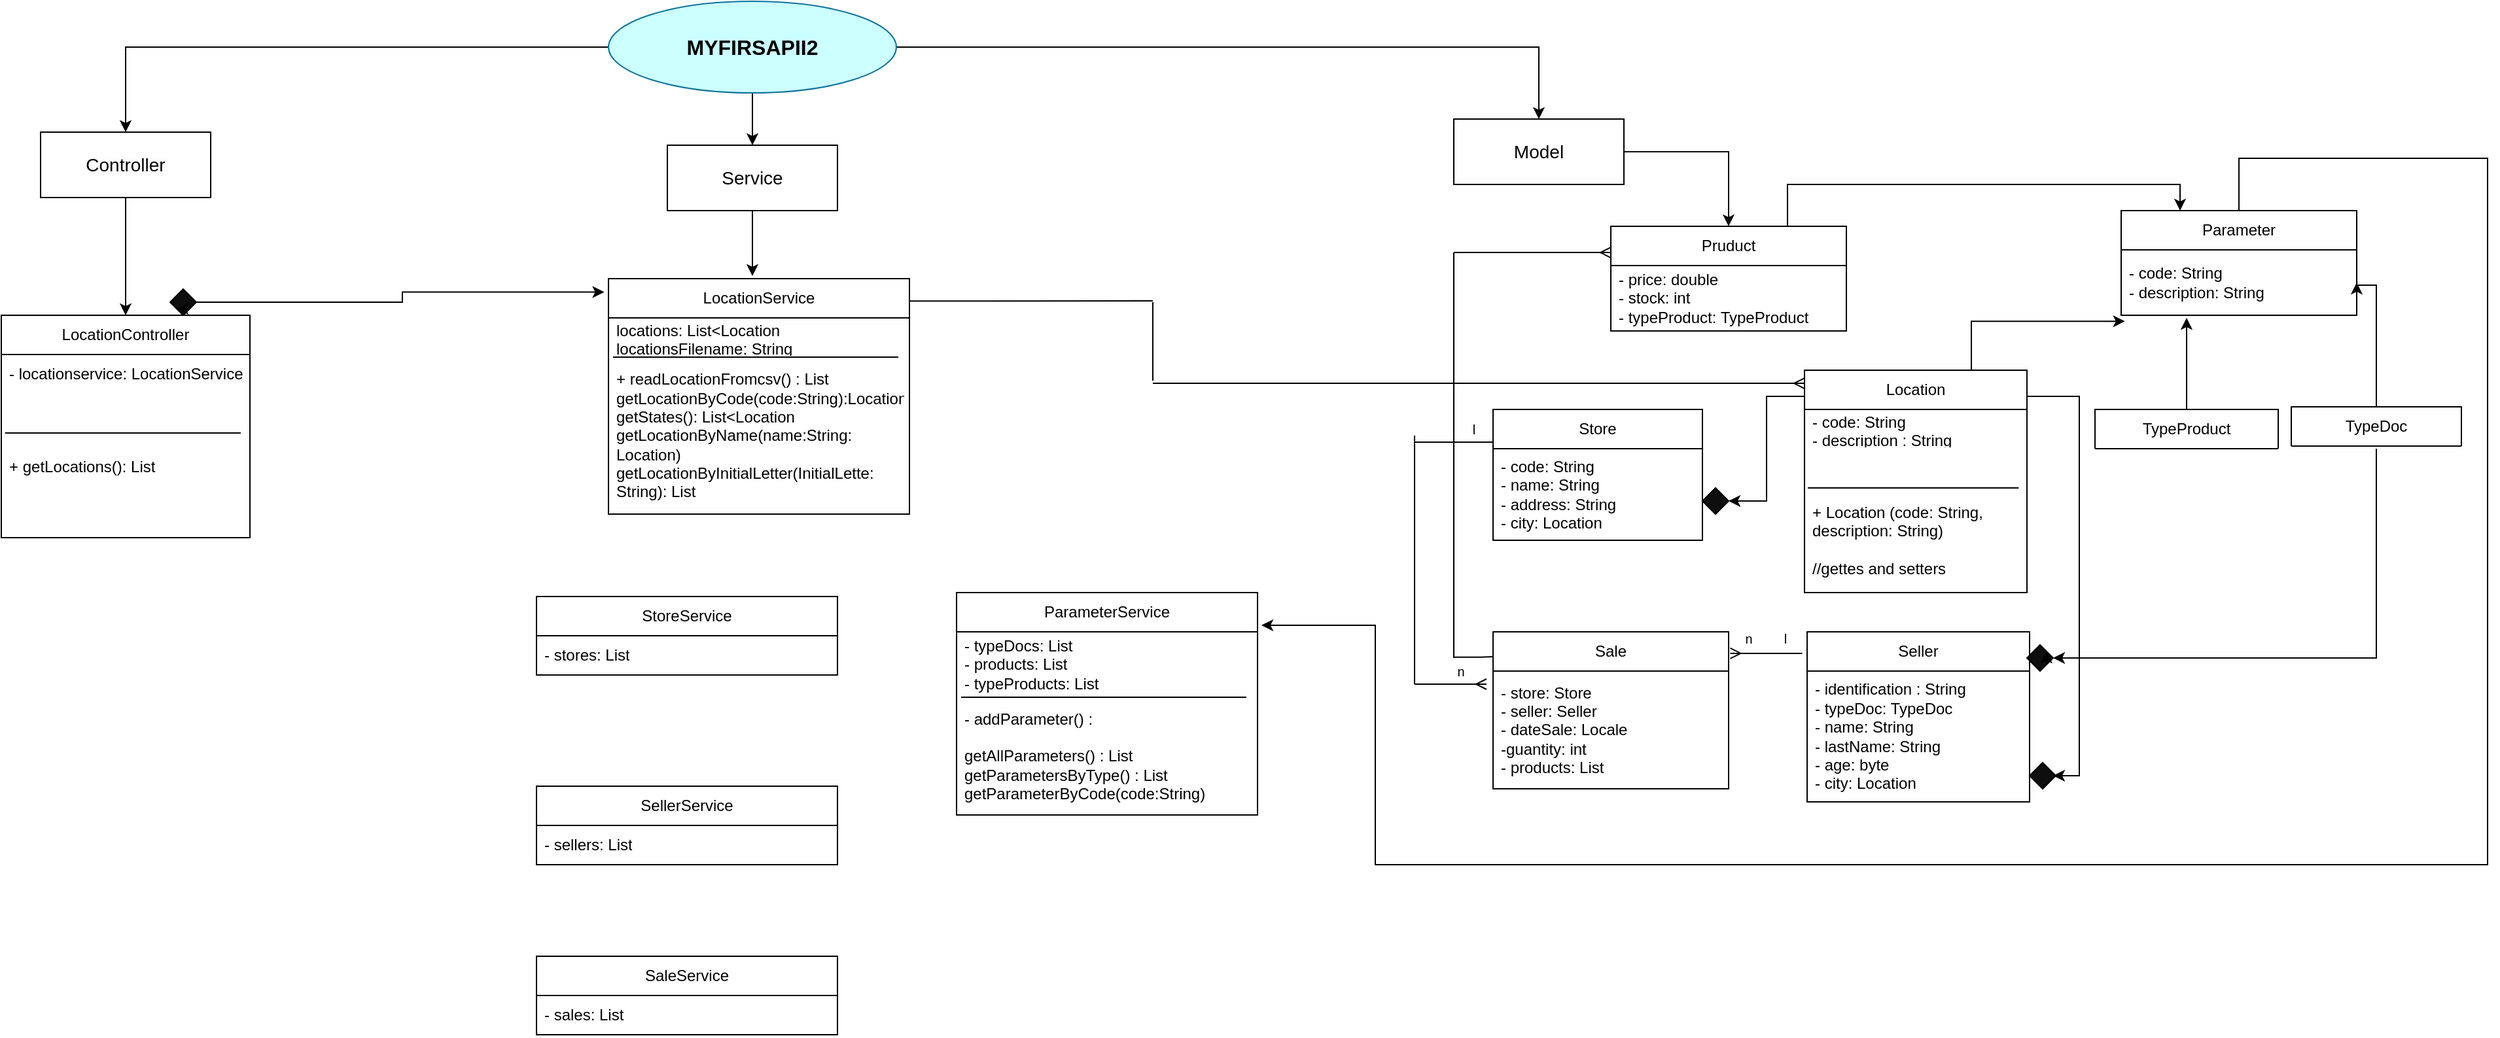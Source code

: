<mxfile version="26.2.14">
  <diagram name="Página-1" id="2McxQtOI3PiDvZUAISbN">
    <mxGraphModel dx="2889" dy="1085" grid="1" gridSize="8" guides="1" tooltips="1" connect="1" arrows="1" fold="1" page="1" pageScale="1" pageWidth="1169" pageHeight="827" math="0" shadow="0">
      <root>
        <mxCell id="0" />
        <mxCell id="1" parent="0" />
        <mxCell id="vCYi2XaUvvBDvqvVBY6Y-107" style="edgeStyle=orthogonalEdgeStyle;rounded=0;orthogonalLoop=1;jettySize=auto;html=1;entryX=0.5;entryY=0;entryDx=0;entryDy=0;" edge="1" parent="1" source="vCYi2XaUvvBDvqvVBY6Y-110" target="vCYi2XaUvvBDvqvVBY6Y-113">
          <mxGeometry relative="1" as="geometry" />
        </mxCell>
        <mxCell id="vCYi2XaUvvBDvqvVBY6Y-108" style="edgeStyle=orthogonalEdgeStyle;rounded=0;orthogonalLoop=1;jettySize=auto;html=1;entryX=0.5;entryY=0;entryDx=0;entryDy=0;" edge="1" parent="1" source="vCYi2XaUvvBDvqvVBY6Y-110" target="vCYi2XaUvvBDvqvVBY6Y-115">
          <mxGeometry relative="1" as="geometry" />
        </mxCell>
        <mxCell id="vCYi2XaUvvBDvqvVBY6Y-109" style="edgeStyle=orthogonalEdgeStyle;rounded=0;orthogonalLoop=1;jettySize=auto;html=1;entryX=0.5;entryY=0;entryDx=0;entryDy=0;" edge="1" parent="1" source="vCYi2XaUvvBDvqvVBY6Y-110" target="vCYi2XaUvvBDvqvVBY6Y-112">
          <mxGeometry relative="1" as="geometry" />
        </mxCell>
        <mxCell id="vCYi2XaUvvBDvqvVBY6Y-110" value="&lt;b&gt;&lt;font style=&quot;font-size: 16px;&quot;&gt;MYFIRSAPII2&lt;/font&gt;&lt;/b&gt;" style="ellipse;whiteSpace=wrap;html=1;fillColor=#CCFFFF;strokeColor=#10739e;" vertex="1" parent="1">
          <mxGeometry x="312" y="48" width="220" height="70" as="geometry" />
        </mxCell>
        <mxCell id="vCYi2XaUvvBDvqvVBY6Y-111" style="edgeStyle=orthogonalEdgeStyle;rounded=0;orthogonalLoop=1;jettySize=auto;html=1;exitX=0.5;exitY=1;exitDx=0;exitDy=0;entryX=0.5;entryY=0;entryDx=0;entryDy=0;" edge="1" parent="1" source="vCYi2XaUvvBDvqvVBY6Y-112" target="vCYi2XaUvvBDvqvVBY6Y-141">
          <mxGeometry relative="1" as="geometry" />
        </mxCell>
        <mxCell id="vCYi2XaUvvBDvqvVBY6Y-112" value="&lt;font style=&quot;font-size: 14px;&quot;&gt;Controller&lt;/font&gt;" style="rounded=0;whiteSpace=wrap;html=1;" vertex="1" parent="1">
          <mxGeometry x="-122" y="148" width="130" height="50" as="geometry" />
        </mxCell>
        <mxCell id="vCYi2XaUvvBDvqvVBY6Y-113" value="&lt;font style=&quot;font-size: 14px;&quot;&gt;Service&lt;/font&gt;" style="rounded=0;whiteSpace=wrap;html=1;" vertex="1" parent="1">
          <mxGeometry x="357" y="158" width="130" height="50" as="geometry" />
        </mxCell>
        <mxCell id="vCYi2XaUvvBDvqvVBY6Y-114" style="edgeStyle=orthogonalEdgeStyle;rounded=0;orthogonalLoop=1;jettySize=auto;html=1;exitX=1;exitY=0.5;exitDx=0;exitDy=0;entryX=0.5;entryY=0;entryDx=0;entryDy=0;strokeColor=#0E0E0E;fillColor=#0E0E0E;" edge="1" parent="1" source="vCYi2XaUvvBDvqvVBY6Y-115" target="vCYi2XaUvvBDvqvVBY6Y-160">
          <mxGeometry relative="1" as="geometry" />
        </mxCell>
        <mxCell id="vCYi2XaUvvBDvqvVBY6Y-115" value="&lt;font style=&quot;font-size: 14px;&quot;&gt;Model&lt;/font&gt;" style="rounded=0;whiteSpace=wrap;html=1;" vertex="1" parent="1">
          <mxGeometry x="958" y="138" width="130" height="50" as="geometry" />
        </mxCell>
        <mxCell id="vCYi2XaUvvBDvqvVBY6Y-116" style="edgeStyle=orthogonalEdgeStyle;rounded=0;orthogonalLoop=1;jettySize=auto;html=1;exitX=1;exitY=0;exitDx=0;exitDy=0;entryX=1;entryY=0.5;entryDx=0;entryDy=0;" edge="1" parent="1" source="vCYi2XaUvvBDvqvVBY6Y-118">
          <mxGeometry relative="1" as="geometry">
            <mxPoint x="1416" y="640" as="targetPoint" />
            <Array as="points">
              <mxPoint x="1396" y="350" />
              <mxPoint x="1436" y="350" />
              <mxPoint x="1436" y="640" />
            </Array>
          </mxGeometry>
        </mxCell>
        <mxCell id="vCYi2XaUvvBDvqvVBY6Y-117" style="edgeStyle=orthogonalEdgeStyle;rounded=0;orthogonalLoop=1;jettySize=auto;html=1;exitX=0;exitY=0;exitDx=0;exitDy=0;entryX=1;entryY=0.5;entryDx=0;entryDy=0;" edge="1" parent="1" source="vCYi2XaUvvBDvqvVBY6Y-118" target="vCYi2XaUvvBDvqvVBY6Y-166">
          <mxGeometry relative="1" as="geometry">
            <Array as="points">
              <mxPoint x="1226" y="350" />
              <mxPoint x="1197" y="350" />
              <mxPoint x="1197" y="430" />
            </Array>
          </mxGeometry>
        </mxCell>
        <mxCell id="vCYi2XaUvvBDvqvVBY6Y-118" value="Location" style="swimlane;fontStyle=0;childLayout=stackLayout;horizontal=1;startSize=30;horizontalStack=0;resizeParent=1;resizeParentMax=0;resizeLast=0;collapsible=1;marginBottom=0;whiteSpace=wrap;html=1;" vertex="1" parent="1">
          <mxGeometry x="1226" y="330" width="170" height="170" as="geometry">
            <mxRectangle x="635" y="250" width="90" height="30" as="alternateBounds" />
          </mxGeometry>
        </mxCell>
        <mxCell id="vCYi2XaUvvBDvqvVBY6Y-119" value="- code: String&lt;div&gt;- description : String&lt;/div&gt;" style="text;strokeColor=none;fillColor=none;align=left;verticalAlign=middle;spacingLeft=4;spacingRight=4;overflow=hidden;points=[[0,0.5],[1,0.5]];portConstraint=eastwest;rotatable=0;whiteSpace=wrap;html=1;" vertex="1" parent="vCYi2XaUvvBDvqvVBY6Y-118">
          <mxGeometry y="30" width="170" height="30" as="geometry" />
        </mxCell>
        <mxCell id="vCYi2XaUvvBDvqvVBY6Y-120" value="" style="endArrow=none;html=1;rounded=0;exitX=0.963;exitY=0;exitDx=0;exitDy=0;exitPerimeter=0;entryX=0.015;entryY=0;entryDx=0;entryDy=0;entryPerimeter=0;" edge="1" parent="vCYi2XaUvvBDvqvVBY6Y-118" source="vCYi2XaUvvBDvqvVBY6Y-122" target="vCYi2XaUvvBDvqvVBY6Y-122">
          <mxGeometry width="50" height="50" relative="1" as="geometry">
            <mxPoint x="90" y="60" as="sourcePoint" />
            <mxPoint x="10" y="60" as="targetPoint" />
          </mxGeometry>
        </mxCell>
        <mxCell id="vCYi2XaUvvBDvqvVBY6Y-121" value="&lt;br&gt;&lt;div&gt;&lt;br&gt;&lt;/div&gt;&lt;div&gt;&lt;br&gt;&lt;/div&gt;&lt;div&gt;&lt;br&gt;&lt;/div&gt;" style="text;strokeColor=none;fillColor=none;align=left;verticalAlign=middle;spacingLeft=4;spacingRight=4;overflow=hidden;points=[[0,0.5],[1,0.5]];portConstraint=eastwest;rotatable=0;whiteSpace=wrap;html=1;" vertex="1" parent="vCYi2XaUvvBDvqvVBY6Y-118">
          <mxGeometry y="60" width="170" height="30" as="geometry" />
        </mxCell>
        <mxCell id="vCYi2XaUvvBDvqvVBY6Y-122" value="+ Location (code: String, description: String)&lt;div&gt;&lt;br&gt;&lt;/div&gt;&lt;div&gt;//gettes and setters&lt;/div&gt;" style="text;strokeColor=none;fillColor=none;align=left;verticalAlign=middle;spacingLeft=4;spacingRight=4;overflow=hidden;points=[[0,0.5],[1,0.5]];portConstraint=eastwest;rotatable=0;whiteSpace=wrap;html=1;" vertex="1" parent="vCYi2XaUvvBDvqvVBY6Y-118">
          <mxGeometry y="90" width="170" height="80" as="geometry" />
        </mxCell>
        <mxCell id="vCYi2XaUvvBDvqvVBY6Y-123" value="Sale" style="swimlane;fontStyle=0;childLayout=stackLayout;horizontal=1;startSize=30;horizontalStack=0;resizeParent=1;resizeParentMax=0;resizeLast=0;collapsible=1;marginBottom=0;whiteSpace=wrap;html=1;" vertex="1" parent="1">
          <mxGeometry x="988" y="530" width="180" height="120" as="geometry" />
        </mxCell>
        <mxCell id="vCYi2XaUvvBDvqvVBY6Y-124" value="- store: Store&lt;br&gt;&lt;div&gt;- seller: Seller&lt;/div&gt;&lt;div&gt;- dateSale: Locale&lt;/div&gt;&lt;div&gt;-guantity: int&lt;/div&gt;&lt;div&gt;- products: List&lt;/div&gt;" style="text;strokeColor=none;fillColor=none;align=left;verticalAlign=middle;spacingLeft=4;spacingRight=4;overflow=hidden;points=[[0,0.5],[1,0.5]];portConstraint=eastwest;rotatable=0;whiteSpace=wrap;html=1;" vertex="1" parent="vCYi2XaUvvBDvqvVBY6Y-123">
          <mxGeometry y="30" width="180" height="90" as="geometry" />
        </mxCell>
        <mxCell id="vCYi2XaUvvBDvqvVBY6Y-129" value="Seller" style="swimlane;fontStyle=0;childLayout=stackLayout;horizontal=1;startSize=30;horizontalStack=0;resizeParent=1;resizeParentMax=0;resizeLast=0;collapsible=1;marginBottom=0;whiteSpace=wrap;html=1;" vertex="1" parent="1">
          <mxGeometry x="1228" y="530" width="170" height="130" as="geometry" />
        </mxCell>
        <mxCell id="vCYi2XaUvvBDvqvVBY6Y-130" value="&lt;div&gt;&lt;span style=&quot;background-color: transparent; color: light-dark(rgb(0, 0, 0), rgb(255, 255, 255));&quot;&gt;- identification : String&lt;/span&gt;&lt;/div&gt;&lt;div&gt;&lt;span style=&quot;background-color: transparent; color: light-dark(rgb(0, 0, 0), rgb(255, 255, 255));&quot;&gt;- typeDoc: TypeDoc&lt;/span&gt;&lt;/div&gt;&lt;div&gt;&lt;span style=&quot;background-color: transparent; color: light-dark(rgb(0, 0, 0), rgb(255, 255, 255));&quot;&gt;- name: String&lt;/span&gt;&lt;/div&gt;&lt;div&gt;&lt;span style=&quot;background-color: transparent; color: light-dark(rgb(0, 0, 0), rgb(255, 255, 255));&quot;&gt;- lastName: String&lt;/span&gt;&lt;/div&gt;&lt;div&gt;&lt;span style=&quot;background-color: transparent; color: light-dark(rgb(0, 0, 0), rgb(255, 255, 255));&quot;&gt;- age: byte&amp;nbsp;&lt;/span&gt;&lt;/div&gt;&lt;div&gt;-&amp;nbsp;&lt;span style=&quot;background-color: transparent; color: light-dark(rgb(0, 0, 0), rgb(255, 255, 255));&quot;&gt;city&lt;/span&gt;&lt;span style=&quot;background-color: transparent; color: light-dark(rgb(0, 0, 0), rgb(255, 255, 255));&quot;&gt;: Location&lt;/span&gt;&lt;/div&gt;" style="text;strokeColor=none;fillColor=none;align=left;verticalAlign=middle;spacingLeft=4;spacingRight=4;overflow=hidden;points=[[0,0.5],[1,0.5]];portConstraint=eastwest;rotatable=0;whiteSpace=wrap;html=1;" vertex="1" parent="vCYi2XaUvvBDvqvVBY6Y-129">
          <mxGeometry y="30" width="170" height="100" as="geometry" />
        </mxCell>
        <mxCell id="vCYi2XaUvvBDvqvVBY6Y-135" value="Store" style="swimlane;fontStyle=0;childLayout=stackLayout;horizontal=1;startSize=30;horizontalStack=0;resizeParent=1;resizeParentMax=0;resizeLast=0;collapsible=1;marginBottom=0;whiteSpace=wrap;html=1;" vertex="1" parent="1">
          <mxGeometry x="988" y="360" width="160" height="100" as="geometry" />
        </mxCell>
        <mxCell id="vCYi2XaUvvBDvqvVBY6Y-136" value="- code: String&lt;div&gt;- name: String&lt;/div&gt;&lt;div&gt;- address: String&lt;/div&gt;&lt;div&gt;- city: Location&amp;nbsp;&lt;/div&gt;" style="text;strokeColor=none;fillColor=none;align=left;verticalAlign=middle;spacingLeft=4;spacingRight=4;overflow=hidden;points=[[0,0.5],[1,0.5]];portConstraint=eastwest;rotatable=0;whiteSpace=wrap;html=1;" vertex="1" parent="vCYi2XaUvvBDvqvVBY6Y-135">
          <mxGeometry y="30" width="160" height="70" as="geometry" />
        </mxCell>
        <mxCell id="vCYi2XaUvvBDvqvVBY6Y-141" value="LocationController" style="swimlane;fontStyle=0;childLayout=stackLayout;horizontal=1;startSize=30;horizontalStack=0;resizeParent=1;resizeParentMax=0;resizeLast=0;collapsible=1;marginBottom=0;whiteSpace=wrap;html=1;" vertex="1" parent="1">
          <mxGeometry x="-152" y="288" width="190" height="170" as="geometry">
            <mxRectangle x="635" y="250" width="90" height="30" as="alternateBounds" />
          </mxGeometry>
        </mxCell>
        <mxCell id="vCYi2XaUvvBDvqvVBY6Y-142" value="- locationservice: LocationService" style="text;strokeColor=none;fillColor=none;align=left;verticalAlign=middle;spacingLeft=4;spacingRight=4;overflow=hidden;points=[[0,0.5],[1,0.5]];portConstraint=eastwest;rotatable=0;whiteSpace=wrap;html=1;" vertex="1" parent="vCYi2XaUvvBDvqvVBY6Y-141">
          <mxGeometry y="30" width="190" height="30" as="geometry" />
        </mxCell>
        <mxCell id="vCYi2XaUvvBDvqvVBY6Y-143" value="&lt;br&gt;&lt;div&gt;&lt;br&gt;&lt;/div&gt;&lt;div&gt;&lt;br&gt;&lt;/div&gt;&lt;div&gt;&lt;br&gt;&lt;/div&gt;" style="text;strokeColor=none;fillColor=none;align=left;verticalAlign=middle;spacingLeft=4;spacingRight=4;overflow=hidden;points=[[0,0.5],[1,0.5]];portConstraint=eastwest;rotatable=0;whiteSpace=wrap;html=1;" vertex="1" parent="vCYi2XaUvvBDvqvVBY6Y-141">
          <mxGeometry y="60" width="190" height="30" as="geometry" />
        </mxCell>
        <mxCell id="vCYi2XaUvvBDvqvVBY6Y-144" value="" style="endArrow=none;html=1;rounded=0;exitX=0.963;exitY=0;exitDx=0;exitDy=0;exitPerimeter=0;entryX=0.015;entryY=0;entryDx=0;entryDy=0;entryPerimeter=0;" edge="1" parent="vCYi2XaUvvBDvqvVBY6Y-141" source="vCYi2XaUvvBDvqvVBY6Y-145" target="vCYi2XaUvvBDvqvVBY6Y-145">
          <mxGeometry width="50" height="50" relative="1" as="geometry">
            <mxPoint x="90" y="60" as="sourcePoint" />
            <mxPoint x="10" y="60" as="targetPoint" />
          </mxGeometry>
        </mxCell>
        <mxCell id="vCYi2XaUvvBDvqvVBY6Y-145" value="+ getLocations(): List&lt;div&gt;&amp;nbsp;&lt;div&gt;&lt;br&gt;&lt;/div&gt;&lt;/div&gt;" style="text;strokeColor=none;fillColor=none;align=left;verticalAlign=middle;spacingLeft=4;spacingRight=4;overflow=hidden;points=[[0,0.5],[1,0.5]];portConstraint=eastwest;rotatable=0;whiteSpace=wrap;html=1;" vertex="1" parent="vCYi2XaUvvBDvqvVBY6Y-141">
          <mxGeometry y="90" width="190" height="80" as="geometry" />
        </mxCell>
        <mxCell id="vCYi2XaUvvBDvqvVBY6Y-146" value="LocationService" style="swimlane;fontStyle=0;childLayout=stackLayout;horizontal=1;startSize=30;horizontalStack=0;resizeParent=1;resizeParentMax=0;resizeLast=0;collapsible=1;marginBottom=0;whiteSpace=wrap;html=1;" vertex="1" parent="1">
          <mxGeometry x="312" y="260" width="230" height="180" as="geometry">
            <mxRectangle x="635" y="250" width="90" height="30" as="alternateBounds" />
          </mxGeometry>
        </mxCell>
        <mxCell id="vCYi2XaUvvBDvqvVBY6Y-147" value="&lt;div&gt;locations: List&amp;lt;Location&lt;/div&gt;&lt;div&gt;locationsFilename: String&lt;/div&gt;" style="text;strokeColor=none;fillColor=none;align=left;verticalAlign=middle;spacingLeft=4;spacingRight=4;overflow=hidden;points=[[0,0.5],[1,0.5]];portConstraint=eastwest;rotatable=0;whiteSpace=wrap;html=1;" vertex="1" parent="vCYi2XaUvvBDvqvVBY6Y-146">
          <mxGeometry y="30" width="230" height="30" as="geometry" />
        </mxCell>
        <mxCell id="vCYi2XaUvvBDvqvVBY6Y-148" value="" style="endArrow=none;html=1;rounded=0;exitX=0.963;exitY=0;exitDx=0;exitDy=0;exitPerimeter=0;entryX=0.015;entryY=0;entryDx=0;entryDy=0;entryPerimeter=0;" edge="1" parent="vCYi2XaUvvBDvqvVBY6Y-146" source="vCYi2XaUvvBDvqvVBY6Y-149" target="vCYi2XaUvvBDvqvVBY6Y-149">
          <mxGeometry width="50" height="50" relative="1" as="geometry">
            <mxPoint x="90" y="60" as="sourcePoint" />
            <mxPoint x="10" y="60" as="targetPoint" />
          </mxGeometry>
        </mxCell>
        <mxCell id="vCYi2XaUvvBDvqvVBY6Y-149" value="+ readLocationFromcsv() : List&lt;div&gt;getLocationByCode(code:String):Location&lt;/div&gt;&lt;div&gt;getStates(): List&amp;lt;Location&lt;/div&gt;&lt;div&gt;getLocationByName(name:String: Location)&lt;/div&gt;&lt;div&gt;getLocationByInitialLetter(I&lt;span style=&quot;background-color: transparent; color: light-dark(rgb(0, 0, 0), rgb(255, 255, 255));&quot;&gt;nitialLette: String): List&lt;/span&gt;&lt;/div&gt;" style="text;strokeColor=none;fillColor=none;align=left;verticalAlign=middle;spacingLeft=4;spacingRight=4;overflow=hidden;points=[[0,0.5],[1,0.5]];portConstraint=eastwest;rotatable=0;whiteSpace=wrap;html=1;" vertex="1" parent="vCYi2XaUvvBDvqvVBY6Y-146">
          <mxGeometry y="60" width="230" height="120" as="geometry" />
        </mxCell>
        <mxCell id="vCYi2XaUvvBDvqvVBY6Y-150" style="edgeStyle=orthogonalEdgeStyle;rounded=0;orthogonalLoop=1;jettySize=auto;html=1;exitX=0.5;exitY=1;exitDx=0;exitDy=0;" edge="1" parent="1" source="vCYi2XaUvvBDvqvVBY6Y-113">
          <mxGeometry relative="1" as="geometry">
            <mxPoint x="422" y="258" as="targetPoint" />
          </mxGeometry>
        </mxCell>
        <mxCell id="vCYi2XaUvvBDvqvVBY6Y-151" value="" style="rhombus;whiteSpace=wrap;html=1;fillColor=#0E0E0E;" vertex="1" parent="1">
          <mxGeometry x="-23" y="268" width="20" height="20" as="geometry" />
        </mxCell>
        <mxCell id="vCYi2XaUvvBDvqvVBY6Y-152" value="" style="edgeStyle=entityRelationEdgeStyle;fontSize=12;html=1;endArrow=ERmany;rounded=0;entryX=0.029;entryY=0.118;entryDx=0;entryDy=0;entryPerimeter=0;" edge="1" parent="1">
          <mxGeometry width="100" height="100" relative="1" as="geometry">
            <mxPoint x="728" y="340" as="sourcePoint" />
            <mxPoint x="1226" y="340.06" as="targetPoint" />
            <Array as="points">
              <mxPoint x="978.07" y="350" />
              <mxPoint x="988.07" y="360" />
              <mxPoint x="1021.07" y="340" />
              <mxPoint x="1008.07" y="340" />
              <mxPoint x="1028.07" y="360" />
            </Array>
          </mxGeometry>
        </mxCell>
        <mxCell id="vCYi2XaUvvBDvqvVBY6Y-153" value="Parameter" style="swimlane;fontStyle=0;childLayout=stackLayout;horizontal=1;startSize=30;horizontalStack=0;resizeParent=1;resizeParentMax=0;resizeLast=0;collapsible=1;marginBottom=0;whiteSpace=wrap;html=1;" vertex="1" parent="1">
          <mxGeometry x="1468" y="208" width="180" height="80" as="geometry" />
        </mxCell>
        <mxCell id="vCYi2XaUvvBDvqvVBY6Y-154" value="- code: String&lt;div&gt;- description: String&lt;/div&gt;" style="text;strokeColor=none;fillColor=none;align=left;verticalAlign=middle;spacingLeft=4;spacingRight=4;overflow=hidden;points=[[0,0.5],[1,0.5]];portConstraint=eastwest;rotatable=0;whiteSpace=wrap;html=1;" vertex="1" parent="vCYi2XaUvvBDvqvVBY6Y-153">
          <mxGeometry y="30" width="180" height="50" as="geometry" />
        </mxCell>
        <mxCell id="vCYi2XaUvvBDvqvVBY6Y-155" style="edgeStyle=orthogonalEdgeStyle;rounded=0;orthogonalLoop=1;jettySize=auto;html=1;exitX=0.5;exitY=0;exitDx=0;exitDy=0;entryX=1;entryY=0.5;entryDx=0;entryDy=0;" edge="1" parent="1" target="vCYi2XaUvvBDvqvVBY6Y-154">
          <mxGeometry relative="1" as="geometry">
            <Array as="points">
              <mxPoint x="1663" y="265" />
            </Array>
            <mxPoint x="1663" y="360" as="sourcePoint" />
          </mxGeometry>
        </mxCell>
        <mxCell id="vCYi2XaUvvBDvqvVBY6Y-156" style="edgeStyle=orthogonalEdgeStyle;rounded=0;orthogonalLoop=1;jettySize=auto;html=1;exitX=0.5;exitY=1;exitDx=0;exitDy=0;entryX=1;entryY=0.5;entryDx=0;entryDy=0;" edge="1" parent="1" target="vCYi2XaUvvBDvqvVBY6Y-164">
          <mxGeometry relative="1" as="geometry">
            <Array as="points">
              <mxPoint x="1663" y="550" />
            </Array>
            <mxPoint x="1663" y="390" as="sourcePoint" />
          </mxGeometry>
        </mxCell>
        <mxCell id="vCYi2XaUvvBDvqvVBY6Y-157" value="TypeDoc" style="swimlane;fontStyle=0;childLayout=stackLayout;horizontal=1;startSize=30;horizontalStack=0;resizeParent=1;resizeParentMax=0;resizeLast=0;collapsible=1;marginBottom=0;whiteSpace=wrap;html=1;" vertex="1" parent="1">
          <mxGeometry x="1598" y="358" width="130" height="30" as="geometry" />
        </mxCell>
        <mxCell id="vCYi2XaUvvBDvqvVBY6Y-158" value="TypeProduct" style="swimlane;fontStyle=0;childLayout=stackLayout;horizontal=1;startSize=30;horizontalStack=0;resizeParent=1;resizeParentMax=0;resizeLast=0;collapsible=1;marginBottom=0;whiteSpace=wrap;html=1;" vertex="1" parent="1">
          <mxGeometry x="1448" y="360" width="140" height="30" as="geometry" />
        </mxCell>
        <mxCell id="vCYi2XaUvvBDvqvVBY6Y-159" style="edgeStyle=orthogonalEdgeStyle;rounded=0;orthogonalLoop=1;jettySize=auto;html=1;exitX=0.75;exitY=0;exitDx=0;exitDy=0;entryX=0.25;entryY=0;entryDx=0;entryDy=0;" edge="1" parent="1" source="vCYi2XaUvvBDvqvVBY6Y-160" target="vCYi2XaUvvBDvqvVBY6Y-153">
          <mxGeometry relative="1" as="geometry" />
        </mxCell>
        <mxCell id="vCYi2XaUvvBDvqvVBY6Y-160" value="Pruduct" style="swimlane;fontStyle=0;childLayout=stackLayout;horizontal=1;startSize=30;horizontalStack=0;resizeParent=1;resizeParentMax=0;resizeLast=0;collapsible=1;marginBottom=0;whiteSpace=wrap;html=1;" vertex="1" parent="1">
          <mxGeometry x="1078" y="220" width="180" height="80" as="geometry" />
        </mxCell>
        <mxCell id="vCYi2XaUvvBDvqvVBY6Y-161" value="- price: double&lt;div&gt;- stock: int&lt;/div&gt;&lt;div&gt;- typeProduct: TypeProduct&lt;/div&gt;" style="text;strokeColor=none;fillColor=none;align=left;verticalAlign=middle;spacingLeft=4;spacingRight=4;overflow=hidden;points=[[0,0.5],[1,0.5]];portConstraint=eastwest;rotatable=0;whiteSpace=wrap;html=1;" vertex="1" parent="vCYi2XaUvvBDvqvVBY6Y-160">
          <mxGeometry y="30" width="180" height="50" as="geometry" />
        </mxCell>
        <mxCell id="vCYi2XaUvvBDvqvVBY6Y-162" style="edgeStyle=orthogonalEdgeStyle;rounded=0;orthogonalLoop=1;jettySize=auto;html=1;exitX=0.75;exitY=0;exitDx=0;exitDy=0;entryX=0.016;entryY=1.092;entryDx=0;entryDy=0;entryPerimeter=0;" edge="1" parent="1" source="vCYi2XaUvvBDvqvVBY6Y-118" target="vCYi2XaUvvBDvqvVBY6Y-154">
          <mxGeometry relative="1" as="geometry" />
        </mxCell>
        <mxCell id="vCYi2XaUvvBDvqvVBY6Y-163" value="" style="endArrow=classic;html=1;rounded=0;" edge="1" parent="1">
          <mxGeometry width="50" height="50" relative="1" as="geometry">
            <mxPoint x="1518" y="360" as="sourcePoint" />
            <mxPoint x="1518" y="290" as="targetPoint" />
            <Array as="points">
              <mxPoint x="1518" y="320" />
            </Array>
          </mxGeometry>
        </mxCell>
        <mxCell id="vCYi2XaUvvBDvqvVBY6Y-164" value="" style="rhombus;whiteSpace=wrap;html=1;fillColor=#0E0E0E;" vertex="1" parent="1">
          <mxGeometry x="1396" y="540" width="20" height="20" as="geometry" />
        </mxCell>
        <mxCell id="vCYi2XaUvvBDvqvVBY6Y-165" value="" style="rhombus;whiteSpace=wrap;html=1;fillColor=#0E0E0E;" vertex="1" parent="1">
          <mxGeometry x="1398" y="630" width="20" height="20" as="geometry" />
        </mxCell>
        <mxCell id="vCYi2XaUvvBDvqvVBY6Y-166" value="" style="rhombus;whiteSpace=wrap;html=1;fillColor=#0E0E0E;" vertex="1" parent="1">
          <mxGeometry x="1148" y="420" width="20" height="20" as="geometry" />
        </mxCell>
        <mxCell id="vCYi2XaUvvBDvqvVBY6Y-168" style="edgeStyle=orthogonalEdgeStyle;rounded=0;orthogonalLoop=1;jettySize=auto;html=1;exitX=1;exitY=1;exitDx=0;exitDy=0;entryX=0;entryY=1;entryDx=0;entryDy=0;" edge="1" parent="1" source="vCYi2XaUvvBDvqvVBY6Y-151" target="vCYi2XaUvvBDvqvVBY6Y-151">
          <mxGeometry relative="1" as="geometry" />
        </mxCell>
        <mxCell id="vCYi2XaUvvBDvqvVBY6Y-169" style="edgeStyle=orthogonalEdgeStyle;rounded=0;orthogonalLoop=1;jettySize=auto;html=1;exitX=1;exitY=1;exitDx=0;exitDy=0;entryX=1;entryY=0;entryDx=0;entryDy=0;" edge="1" parent="1" source="vCYi2XaUvvBDvqvVBY6Y-164" target="vCYi2XaUvvBDvqvVBY6Y-164">
          <mxGeometry relative="1" as="geometry" />
        </mxCell>
        <mxCell id="vCYi2XaUvvBDvqvVBY6Y-170" value="" style="edgeStyle=entityRelationEdgeStyle;fontSize=12;html=1;endArrow=ERmany;rounded=0;entryX=0.029;entryY=0.118;entryDx=0;entryDy=0;entryPerimeter=0;" edge="1" parent="1">
          <mxGeometry width="100" height="100" relative="1" as="geometry">
            <mxPoint x="958" y="240" as="sourcePoint" />
            <mxPoint x="1078" y="240.06" as="targetPoint" />
            <Array as="points">
              <mxPoint x="888" y="350" />
              <mxPoint x="1018" y="270" />
              <mxPoint x="830.07" y="250" />
              <mxPoint x="840.07" y="260" />
              <mxPoint x="873.07" y="240" />
              <mxPoint x="860.07" y="240" />
              <mxPoint x="880.07" y="260" />
            </Array>
          </mxGeometry>
        </mxCell>
        <mxCell id="vCYi2XaUvvBDvqvVBY6Y-171" value="" style="endArrow=none;html=1;rounded=0;" edge="1" parent="1">
          <mxGeometry width="50" height="50" relative="1" as="geometry">
            <mxPoint x="958" y="550" as="sourcePoint" />
            <mxPoint x="958" y="240" as="targetPoint" />
          </mxGeometry>
        </mxCell>
        <mxCell id="vCYi2XaUvvBDvqvVBY6Y-172" value="" style="endArrow=none;html=1;rounded=0;" edge="1" parent="1">
          <mxGeometry width="50" height="50" relative="1" as="geometry">
            <mxPoint x="958" y="549.41" as="sourcePoint" />
            <mxPoint x="988" y="549" as="targetPoint" />
            <Array as="points">
              <mxPoint x="978" y="549.41" />
            </Array>
          </mxGeometry>
        </mxCell>
        <mxCell id="vCYi2XaUvvBDvqvVBY6Y-173" value="SaleService" style="swimlane;fontStyle=0;childLayout=stackLayout;horizontal=1;startSize=30;horizontalStack=0;resizeParent=1;resizeParentMax=0;resizeLast=0;collapsible=1;marginBottom=0;whiteSpace=wrap;html=1;" vertex="1" parent="1">
          <mxGeometry x="257" y="778" width="230" height="60" as="geometry">
            <mxRectangle x="635" y="250" width="90" height="30" as="alternateBounds" />
          </mxGeometry>
        </mxCell>
        <mxCell id="vCYi2XaUvvBDvqvVBY6Y-174" value="- sales: List" style="text;strokeColor=none;fillColor=none;align=left;verticalAlign=middle;spacingLeft=4;spacingRight=4;overflow=hidden;points=[[0,0.5],[1,0.5]];portConstraint=eastwest;rotatable=0;whiteSpace=wrap;html=1;" vertex="1" parent="vCYi2XaUvvBDvqvVBY6Y-173">
          <mxGeometry y="30" width="230" height="30" as="geometry" />
        </mxCell>
        <mxCell id="vCYi2XaUvvBDvqvVBY6Y-175" value="" style="endArrow=none;html=1;rounded=0;exitX=0.963;exitY=0;exitDx=0;exitDy=0;exitPerimeter=0;entryX=0.015;entryY=0;entryDx=0;entryDy=0;entryPerimeter=0;" edge="1" parent="vCYi2XaUvvBDvqvVBY6Y-173">
          <mxGeometry width="50" height="50" relative="1" as="geometry">
            <mxPoint x="221.49" y="60" as="sourcePoint" />
            <mxPoint x="3.45" y="60" as="targetPoint" />
          </mxGeometry>
        </mxCell>
        <mxCell id="vCYi2XaUvvBDvqvVBY6Y-176" value="SellerService" style="swimlane;fontStyle=0;childLayout=stackLayout;horizontal=1;startSize=30;horizontalStack=0;resizeParent=1;resizeParentMax=0;resizeLast=0;collapsible=1;marginBottom=0;whiteSpace=wrap;html=1;" vertex="1" parent="1">
          <mxGeometry x="257" y="648" width="230" height="60" as="geometry">
            <mxRectangle x="635" y="250" width="90" height="30" as="alternateBounds" />
          </mxGeometry>
        </mxCell>
        <mxCell id="vCYi2XaUvvBDvqvVBY6Y-177" value="- sellers: List" style="text;strokeColor=none;fillColor=none;align=left;verticalAlign=middle;spacingLeft=4;spacingRight=4;overflow=hidden;points=[[0,0.5],[1,0.5]];portConstraint=eastwest;rotatable=0;whiteSpace=wrap;html=1;" vertex="1" parent="vCYi2XaUvvBDvqvVBY6Y-176">
          <mxGeometry y="30" width="230" height="30" as="geometry" />
        </mxCell>
        <mxCell id="vCYi2XaUvvBDvqvVBY6Y-178" value="" style="endArrow=none;html=1;rounded=0;exitX=0.963;exitY=0;exitDx=0;exitDy=0;exitPerimeter=0;entryX=0.015;entryY=0;entryDx=0;entryDy=0;entryPerimeter=0;" edge="1" parent="vCYi2XaUvvBDvqvVBY6Y-176">
          <mxGeometry width="50" height="50" relative="1" as="geometry">
            <mxPoint x="221.49" y="60" as="sourcePoint" />
            <mxPoint x="3.45" y="60" as="targetPoint" />
          </mxGeometry>
        </mxCell>
        <mxCell id="vCYi2XaUvvBDvqvVBY6Y-179" value="StoreService" style="swimlane;fontStyle=0;childLayout=stackLayout;horizontal=1;startSize=30;horizontalStack=0;resizeParent=1;resizeParentMax=0;resizeLast=0;collapsible=1;marginBottom=0;whiteSpace=wrap;html=1;" vertex="1" parent="1">
          <mxGeometry x="257" y="503" width="230" height="60" as="geometry">
            <mxRectangle x="635" y="250" width="90" height="30" as="alternateBounds" />
          </mxGeometry>
        </mxCell>
        <mxCell id="vCYi2XaUvvBDvqvVBY6Y-180" value="- stores: List" style="text;strokeColor=none;fillColor=none;align=left;verticalAlign=middle;spacingLeft=4;spacingRight=4;overflow=hidden;points=[[0,0.5],[1,0.5]];portConstraint=eastwest;rotatable=0;whiteSpace=wrap;html=1;" vertex="1" parent="vCYi2XaUvvBDvqvVBY6Y-179">
          <mxGeometry y="30" width="230" height="30" as="geometry" />
        </mxCell>
        <mxCell id="vCYi2XaUvvBDvqvVBY6Y-181" value="" style="endArrow=none;html=1;rounded=0;exitX=0.963;exitY=0;exitDx=0;exitDy=0;exitPerimeter=0;entryX=0.015;entryY=0;entryDx=0;entryDy=0;entryPerimeter=0;" edge="1" parent="vCYi2XaUvvBDvqvVBY6Y-179">
          <mxGeometry width="50" height="50" relative="1" as="geometry">
            <mxPoint x="221.49" y="60" as="sourcePoint" />
            <mxPoint x="3.45" y="60" as="targetPoint" />
          </mxGeometry>
        </mxCell>
        <mxCell id="vCYi2XaUvvBDvqvVBY6Y-182" value="ParameterService" style="swimlane;fontStyle=0;childLayout=stackLayout;horizontal=1;startSize=30;horizontalStack=0;resizeParent=1;resizeParentMax=0;resizeLast=0;collapsible=1;marginBottom=0;whiteSpace=wrap;html=1;" vertex="1" parent="1">
          <mxGeometry x="578" y="500" width="230" height="170" as="geometry">
            <mxRectangle x="635" y="250" width="90" height="30" as="alternateBounds" />
          </mxGeometry>
        </mxCell>
        <mxCell id="vCYi2XaUvvBDvqvVBY6Y-183" value="- typeDocs: List&lt;div&gt;- products: List&lt;/div&gt;&lt;div&gt;- typeProducts: List&lt;/div&gt;" style="text;strokeColor=none;fillColor=none;align=left;verticalAlign=middle;spacingLeft=4;spacingRight=4;overflow=hidden;points=[[0,0.5],[1,0.5]];portConstraint=eastwest;rotatable=0;whiteSpace=wrap;html=1;" vertex="1" parent="vCYi2XaUvvBDvqvVBY6Y-182">
          <mxGeometry y="30" width="230" height="50" as="geometry" />
        </mxCell>
        <mxCell id="vCYi2XaUvvBDvqvVBY6Y-184" value="" style="endArrow=none;html=1;rounded=0;exitX=0.963;exitY=0;exitDx=0;exitDy=0;exitPerimeter=0;entryX=0.015;entryY=0;entryDx=0;entryDy=0;entryPerimeter=0;" edge="1" parent="vCYi2XaUvvBDvqvVBY6Y-182" source="vCYi2XaUvvBDvqvVBY6Y-185" target="vCYi2XaUvvBDvqvVBY6Y-185">
          <mxGeometry width="50" height="50" relative="1" as="geometry">
            <mxPoint x="90" y="60" as="sourcePoint" />
            <mxPoint x="10" y="60" as="targetPoint" />
          </mxGeometry>
        </mxCell>
        <mxCell id="vCYi2XaUvvBDvqvVBY6Y-185" value="- addParameter() :&lt;div&gt;&lt;br&gt;&lt;div&gt;getAllParameters() : List&lt;/div&gt;&lt;div&gt;getParametersByType() : List&lt;/div&gt;&lt;div&gt;getParameterByCode(code:String)&amp;nbsp;&lt;br&gt;&lt;/div&gt;&lt;/div&gt;" style="text;strokeColor=none;fillColor=none;align=left;verticalAlign=middle;spacingLeft=4;spacingRight=4;overflow=hidden;points=[[0,0.5],[1,0.5]];portConstraint=eastwest;rotatable=0;whiteSpace=wrap;html=1;" vertex="1" parent="vCYi2XaUvvBDvqvVBY6Y-182">
          <mxGeometry y="80" width="230" height="90" as="geometry" />
        </mxCell>
        <mxCell id="vCYi2XaUvvBDvqvVBY6Y-186" value="" style="edgeStyle=entityRelationEdgeStyle;fontSize=12;html=1;endArrow=ERmany;rounded=0;entryX=1.007;entryY=0.137;entryDx=0;entryDy=0;entryPerimeter=0;exitX=-0.022;exitY=0.127;exitDx=0;exitDy=0;exitPerimeter=0;" edge="1" parent="1" source="vCYi2XaUvvBDvqvVBY6Y-129" target="vCYi2XaUvvBDvqvVBY6Y-123">
          <mxGeometry width="100" height="100" relative="1" as="geometry">
            <mxPoint x="1178" y="510" as="sourcePoint" />
            <mxPoint x="1736" y="660.06" as="targetPoint" />
            <Array as="points">
              <mxPoint x="1208" y="546" />
              <mxPoint x="1488.07" y="670" />
              <mxPoint x="1498.07" y="680" />
              <mxPoint x="1531.07" y="660" />
              <mxPoint x="1518.07" y="660" />
              <mxPoint x="1538.07" y="680" />
            </Array>
          </mxGeometry>
        </mxCell>
        <mxCell id="vCYi2XaUvvBDvqvVBY6Y-187" value="&lt;font style=&quot;font-size: 10px;&quot;&gt;n&lt;/font&gt;" style="text;html=1;align=center;verticalAlign=middle;resizable=0;points=[];autosize=1;strokeColor=none;fillColor=none;" vertex="1" parent="1">
          <mxGeometry x="1168" y="520" width="30" height="30" as="geometry" />
        </mxCell>
        <mxCell id="vCYi2XaUvvBDvqvVBY6Y-188" value="&lt;font style=&quot;font-size: 10px;&quot;&gt;l&lt;/font&gt;" style="text;html=1;align=center;verticalAlign=middle;resizable=0;points=[];autosize=1;strokeColor=none;fillColor=none;" vertex="1" parent="1">
          <mxGeometry x="1196" y="520" width="30" height="30" as="geometry" />
        </mxCell>
        <mxCell id="vCYi2XaUvvBDvqvVBY6Y-189" value="" style="edgeStyle=entityRelationEdgeStyle;fontSize=12;html=1;endArrow=ERmany;rounded=0;" edge="1" parent="1">
          <mxGeometry width="100" height="100" relative="1" as="geometry">
            <mxPoint x="928" y="570" as="sourcePoint" />
            <mxPoint x="983" y="570" as="targetPoint" />
            <Array as="points">
              <mxPoint x="1193" y="740" />
              <mxPoint x="1163" y="470" />
              <mxPoint x="1223" y="710" />
              <mxPoint x="948" y="530" />
              <mxPoint x="918" y="530" />
              <mxPoint x="1103" y="500" />
            </Array>
          </mxGeometry>
        </mxCell>
        <mxCell id="vCYi2XaUvvBDvqvVBY6Y-190" value="" style="endArrow=none;html=1;rounded=0;" edge="1" parent="1">
          <mxGeometry width="50" height="50" relative="1" as="geometry">
            <mxPoint x="928" y="570" as="sourcePoint" />
            <mxPoint x="928" y="380" as="targetPoint" />
          </mxGeometry>
        </mxCell>
        <mxCell id="vCYi2XaUvvBDvqvVBY6Y-191" value="" style="endArrow=none;html=1;rounded=0;entryX=0;entryY=0.25;entryDx=0;entryDy=0;" edge="1" parent="1" target="vCYi2XaUvvBDvqvVBY6Y-135">
          <mxGeometry width="50" height="50" relative="1" as="geometry">
            <mxPoint x="928" y="385" as="sourcePoint" />
            <mxPoint x="1194.75" y="420" as="targetPoint" />
            <Array as="points">
              <mxPoint x="948" y="385" />
            </Array>
          </mxGeometry>
        </mxCell>
        <mxCell id="vCYi2XaUvvBDvqvVBY6Y-192" value="&lt;font style=&quot;font-size: 10px;&quot;&gt;n&lt;/font&gt;" style="text;html=1;align=center;verticalAlign=middle;resizable=0;points=[];autosize=1;strokeColor=none;fillColor=none;" vertex="1" parent="1">
          <mxGeometry x="948" y="545" width="30" height="30" as="geometry" />
        </mxCell>
        <mxCell id="vCYi2XaUvvBDvqvVBY6Y-193" value="&lt;font style=&quot;font-size: 10px;&quot;&gt;l&lt;/font&gt;" style="text;html=1;align=center;verticalAlign=middle;resizable=0;points=[];autosize=1;strokeColor=none;fillColor=none;" vertex="1" parent="1">
          <mxGeometry x="958" y="360" width="30" height="30" as="geometry" />
        </mxCell>
        <mxCell id="vCYi2XaUvvBDvqvVBY6Y-194" value="" style="endArrow=none;html=1;rounded=0;" edge="1" parent="1">
          <mxGeometry relative="1" as="geometry">
            <mxPoint x="542" y="277.17" as="sourcePoint" />
            <mxPoint x="728" y="277" as="targetPoint" />
          </mxGeometry>
        </mxCell>
        <mxCell id="vCYi2XaUvvBDvqvVBY6Y-195" value="" style="endArrow=none;html=1;rounded=0;" edge="1" parent="1">
          <mxGeometry relative="1" as="geometry">
            <mxPoint x="728" y="278" as="sourcePoint" />
            <mxPoint x="728" y="338" as="targetPoint" />
          </mxGeometry>
        </mxCell>
        <mxCell id="vCYi2XaUvvBDvqvVBY6Y-196" style="edgeStyle=orthogonalEdgeStyle;rounded=0;orthogonalLoop=1;jettySize=auto;html=1;exitX=0.5;exitY=0;exitDx=0;exitDy=0;entryX=1.013;entryY=-0.1;entryDx=0;entryDy=0;entryPerimeter=0;" edge="1" parent="1" source="vCYi2XaUvvBDvqvVBY6Y-153" target="vCYi2XaUvvBDvqvVBY6Y-183">
          <mxGeometry relative="1" as="geometry">
            <Array as="points">
              <mxPoint x="1558" y="168" />
              <mxPoint x="1748" y="168" />
              <mxPoint x="1748" y="708" />
              <mxPoint x="898" y="708" />
              <mxPoint x="898" y="525" />
            </Array>
          </mxGeometry>
        </mxCell>
        <mxCell id="vCYi2XaUvvBDvqvVBY6Y-197" style="edgeStyle=orthogonalEdgeStyle;rounded=0;orthogonalLoop=1;jettySize=auto;html=1;entryX=-0.014;entryY=0.057;entryDx=0;entryDy=0;entryPerimeter=0;" edge="1" parent="1" source="vCYi2XaUvvBDvqvVBY6Y-151" target="vCYi2XaUvvBDvqvVBY6Y-146">
          <mxGeometry relative="1" as="geometry" />
        </mxCell>
      </root>
    </mxGraphModel>
  </diagram>
</mxfile>
